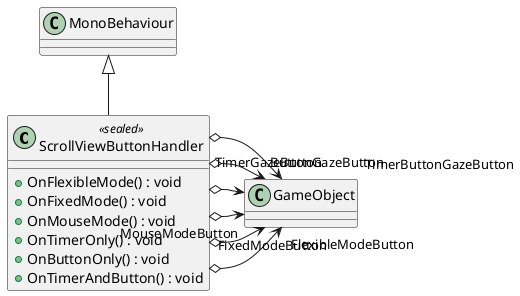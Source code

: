 @startuml
class ScrollViewButtonHandler <<sealed>> {
    + OnFlexibleMode() : void
    + OnFixedMode() : void
    + OnMouseMode() : void
    + OnTimerOnly() : void
    + OnButtonOnly() : void
    + OnTimerAndButton() : void
}
MonoBehaviour <|-- ScrollViewButtonHandler
ScrollViewButtonHandler o-> "FlexibleModeButton" GameObject
ScrollViewButtonHandler o-> "FixedModeButton" GameObject
ScrollViewButtonHandler o-> "MouseModeButton" GameObject
ScrollViewButtonHandler o-> "TimerGazeButton" GameObject
ScrollViewButtonHandler o-> "ButtonGazeButton" GameObject
ScrollViewButtonHandler o-> "TimerButtonGazeButton" GameObject
@enduml

